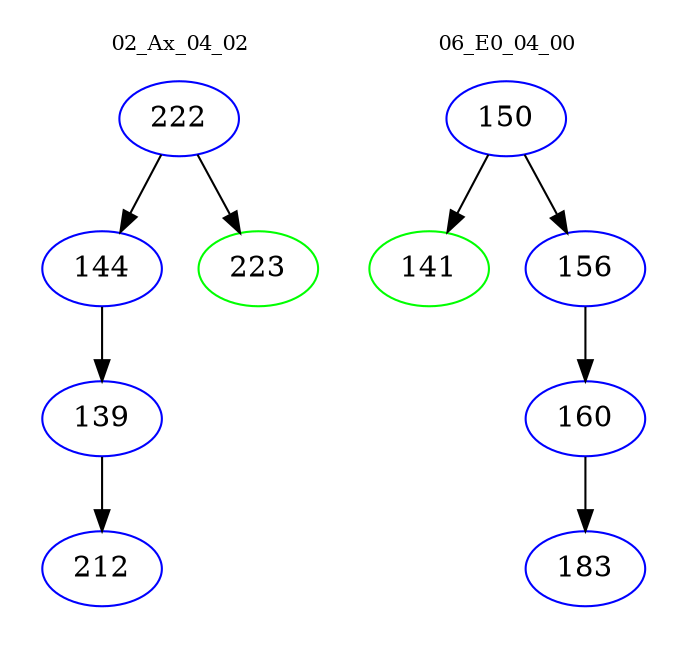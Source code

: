digraph{
subgraph cluster_0 {
color = white
label = "02_Ax_04_02";
fontsize=10;
T0_222 [label="222", color="blue"]
T0_222 -> T0_144 [color="black"]
T0_144 [label="144", color="blue"]
T0_144 -> T0_139 [color="black"]
T0_139 [label="139", color="blue"]
T0_139 -> T0_212 [color="black"]
T0_212 [label="212", color="blue"]
T0_222 -> T0_223 [color="black"]
T0_223 [label="223", color="green"]
}
subgraph cluster_1 {
color = white
label = "06_E0_04_00";
fontsize=10;
T1_150 [label="150", color="blue"]
T1_150 -> T1_141 [color="black"]
T1_141 [label="141", color="green"]
T1_150 -> T1_156 [color="black"]
T1_156 [label="156", color="blue"]
T1_156 -> T1_160 [color="black"]
T1_160 [label="160", color="blue"]
T1_160 -> T1_183 [color="black"]
T1_183 [label="183", color="blue"]
}
}
